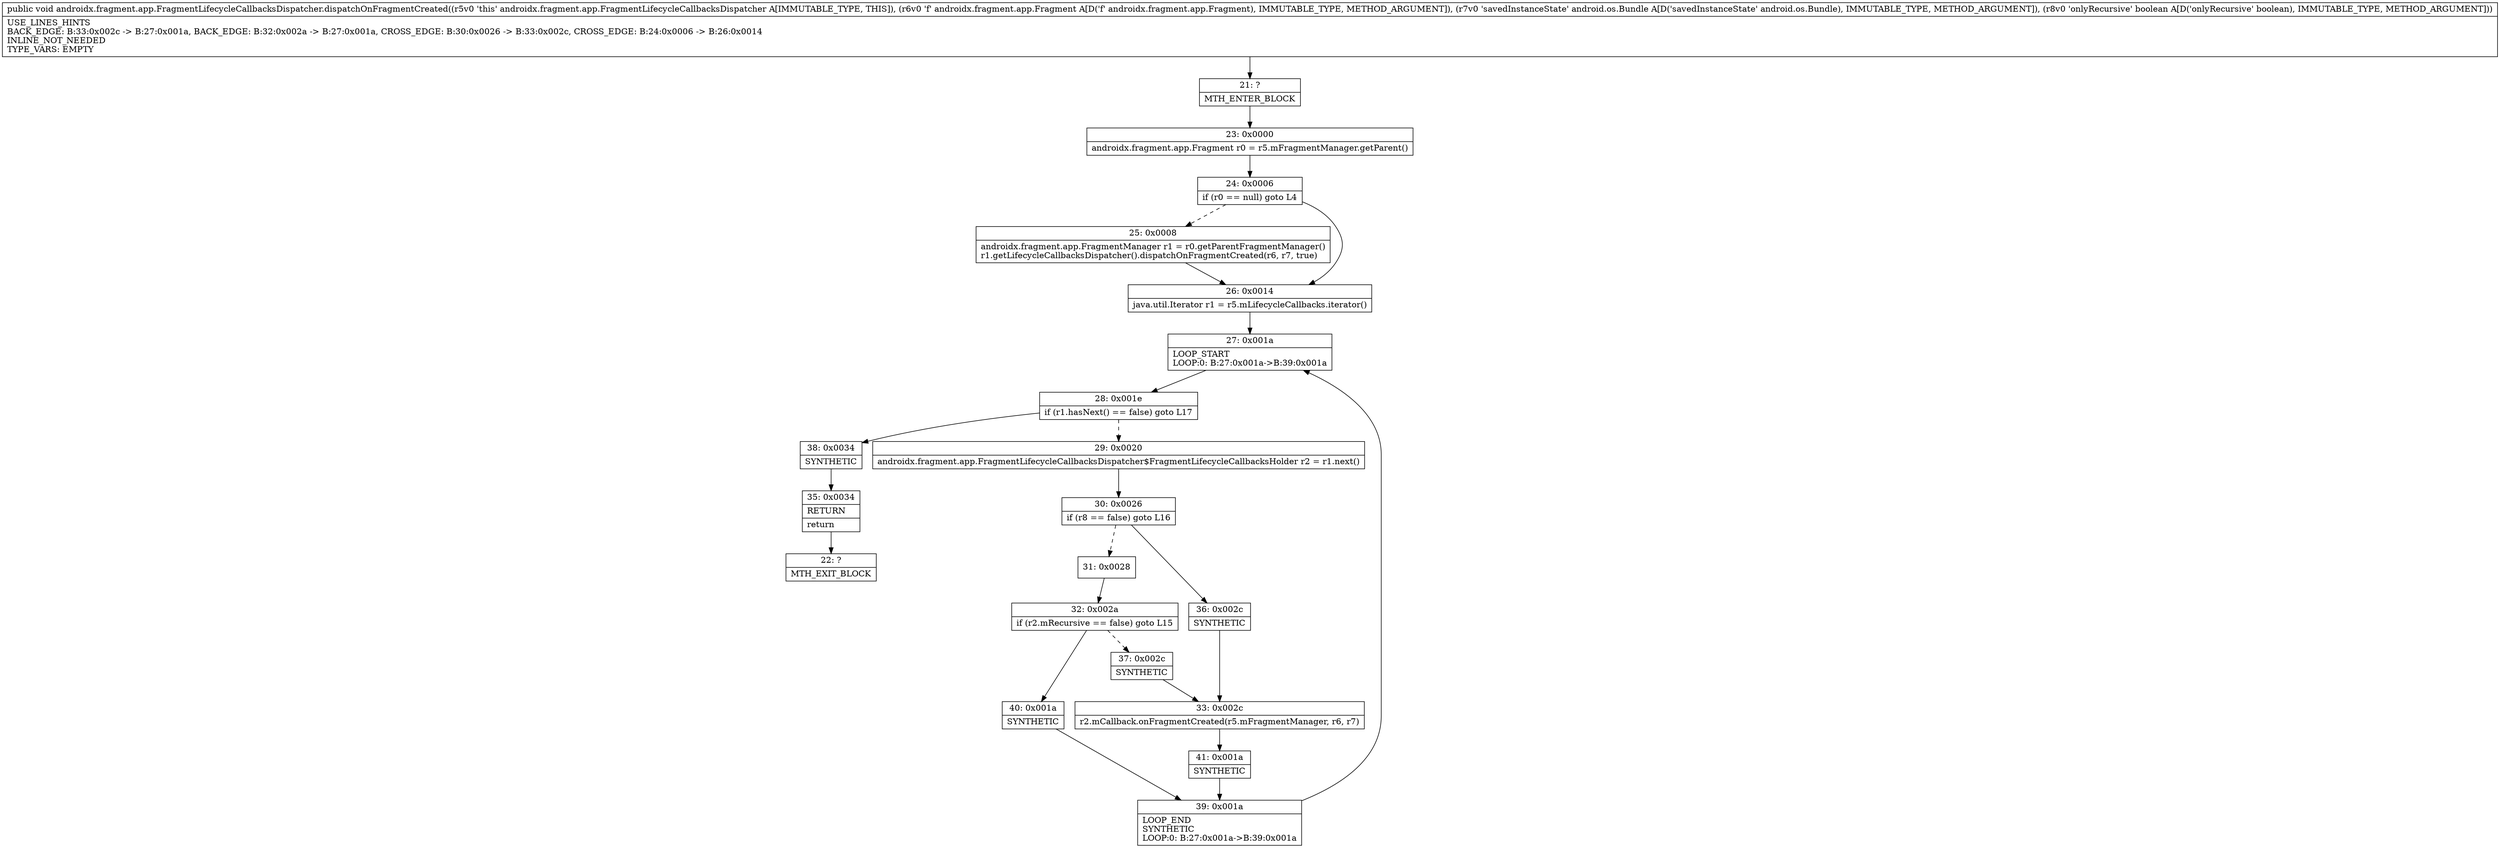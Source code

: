 digraph "CFG forandroidx.fragment.app.FragmentLifecycleCallbacksDispatcher.dispatchOnFragmentCreated(Landroidx\/fragment\/app\/Fragment;Landroid\/os\/Bundle;Z)V" {
Node_21 [shape=record,label="{21\:\ ?|MTH_ENTER_BLOCK\l}"];
Node_23 [shape=record,label="{23\:\ 0x0000|androidx.fragment.app.Fragment r0 = r5.mFragmentManager.getParent()\l}"];
Node_24 [shape=record,label="{24\:\ 0x0006|if (r0 == null) goto L4\l}"];
Node_25 [shape=record,label="{25\:\ 0x0008|androidx.fragment.app.FragmentManager r1 = r0.getParentFragmentManager()\lr1.getLifecycleCallbacksDispatcher().dispatchOnFragmentCreated(r6, r7, true)\l}"];
Node_26 [shape=record,label="{26\:\ 0x0014|java.util.Iterator r1 = r5.mLifecycleCallbacks.iterator()\l}"];
Node_27 [shape=record,label="{27\:\ 0x001a|LOOP_START\lLOOP:0: B:27:0x001a\-\>B:39:0x001a\l}"];
Node_28 [shape=record,label="{28\:\ 0x001e|if (r1.hasNext() == false) goto L17\l}"];
Node_29 [shape=record,label="{29\:\ 0x0020|androidx.fragment.app.FragmentLifecycleCallbacksDispatcher$FragmentLifecycleCallbacksHolder r2 = r1.next()\l}"];
Node_30 [shape=record,label="{30\:\ 0x0026|if (r8 == false) goto L16\l}"];
Node_31 [shape=record,label="{31\:\ 0x0028}"];
Node_32 [shape=record,label="{32\:\ 0x002a|if (r2.mRecursive == false) goto L15\l}"];
Node_37 [shape=record,label="{37\:\ 0x002c|SYNTHETIC\l}"];
Node_33 [shape=record,label="{33\:\ 0x002c|r2.mCallback.onFragmentCreated(r5.mFragmentManager, r6, r7)\l}"];
Node_41 [shape=record,label="{41\:\ 0x001a|SYNTHETIC\l}"];
Node_39 [shape=record,label="{39\:\ 0x001a|LOOP_END\lSYNTHETIC\lLOOP:0: B:27:0x001a\-\>B:39:0x001a\l}"];
Node_40 [shape=record,label="{40\:\ 0x001a|SYNTHETIC\l}"];
Node_36 [shape=record,label="{36\:\ 0x002c|SYNTHETIC\l}"];
Node_38 [shape=record,label="{38\:\ 0x0034|SYNTHETIC\l}"];
Node_35 [shape=record,label="{35\:\ 0x0034|RETURN\l|return\l}"];
Node_22 [shape=record,label="{22\:\ ?|MTH_EXIT_BLOCK\l}"];
MethodNode[shape=record,label="{public void androidx.fragment.app.FragmentLifecycleCallbacksDispatcher.dispatchOnFragmentCreated((r5v0 'this' androidx.fragment.app.FragmentLifecycleCallbacksDispatcher A[IMMUTABLE_TYPE, THIS]), (r6v0 'f' androidx.fragment.app.Fragment A[D('f' androidx.fragment.app.Fragment), IMMUTABLE_TYPE, METHOD_ARGUMENT]), (r7v0 'savedInstanceState' android.os.Bundle A[D('savedInstanceState' android.os.Bundle), IMMUTABLE_TYPE, METHOD_ARGUMENT]), (r8v0 'onlyRecursive' boolean A[D('onlyRecursive' boolean), IMMUTABLE_TYPE, METHOD_ARGUMENT]))  | USE_LINES_HINTS\lBACK_EDGE: B:33:0x002c \-\> B:27:0x001a, BACK_EDGE: B:32:0x002a \-\> B:27:0x001a, CROSS_EDGE: B:30:0x0026 \-\> B:33:0x002c, CROSS_EDGE: B:24:0x0006 \-\> B:26:0x0014\lINLINE_NOT_NEEDED\lTYPE_VARS: EMPTY\l}"];
MethodNode -> Node_21;Node_21 -> Node_23;
Node_23 -> Node_24;
Node_24 -> Node_25[style=dashed];
Node_24 -> Node_26;
Node_25 -> Node_26;
Node_26 -> Node_27;
Node_27 -> Node_28;
Node_28 -> Node_29[style=dashed];
Node_28 -> Node_38;
Node_29 -> Node_30;
Node_30 -> Node_31[style=dashed];
Node_30 -> Node_36;
Node_31 -> Node_32;
Node_32 -> Node_37[style=dashed];
Node_32 -> Node_40;
Node_37 -> Node_33;
Node_33 -> Node_41;
Node_41 -> Node_39;
Node_39 -> Node_27;
Node_40 -> Node_39;
Node_36 -> Node_33;
Node_38 -> Node_35;
Node_35 -> Node_22;
}

